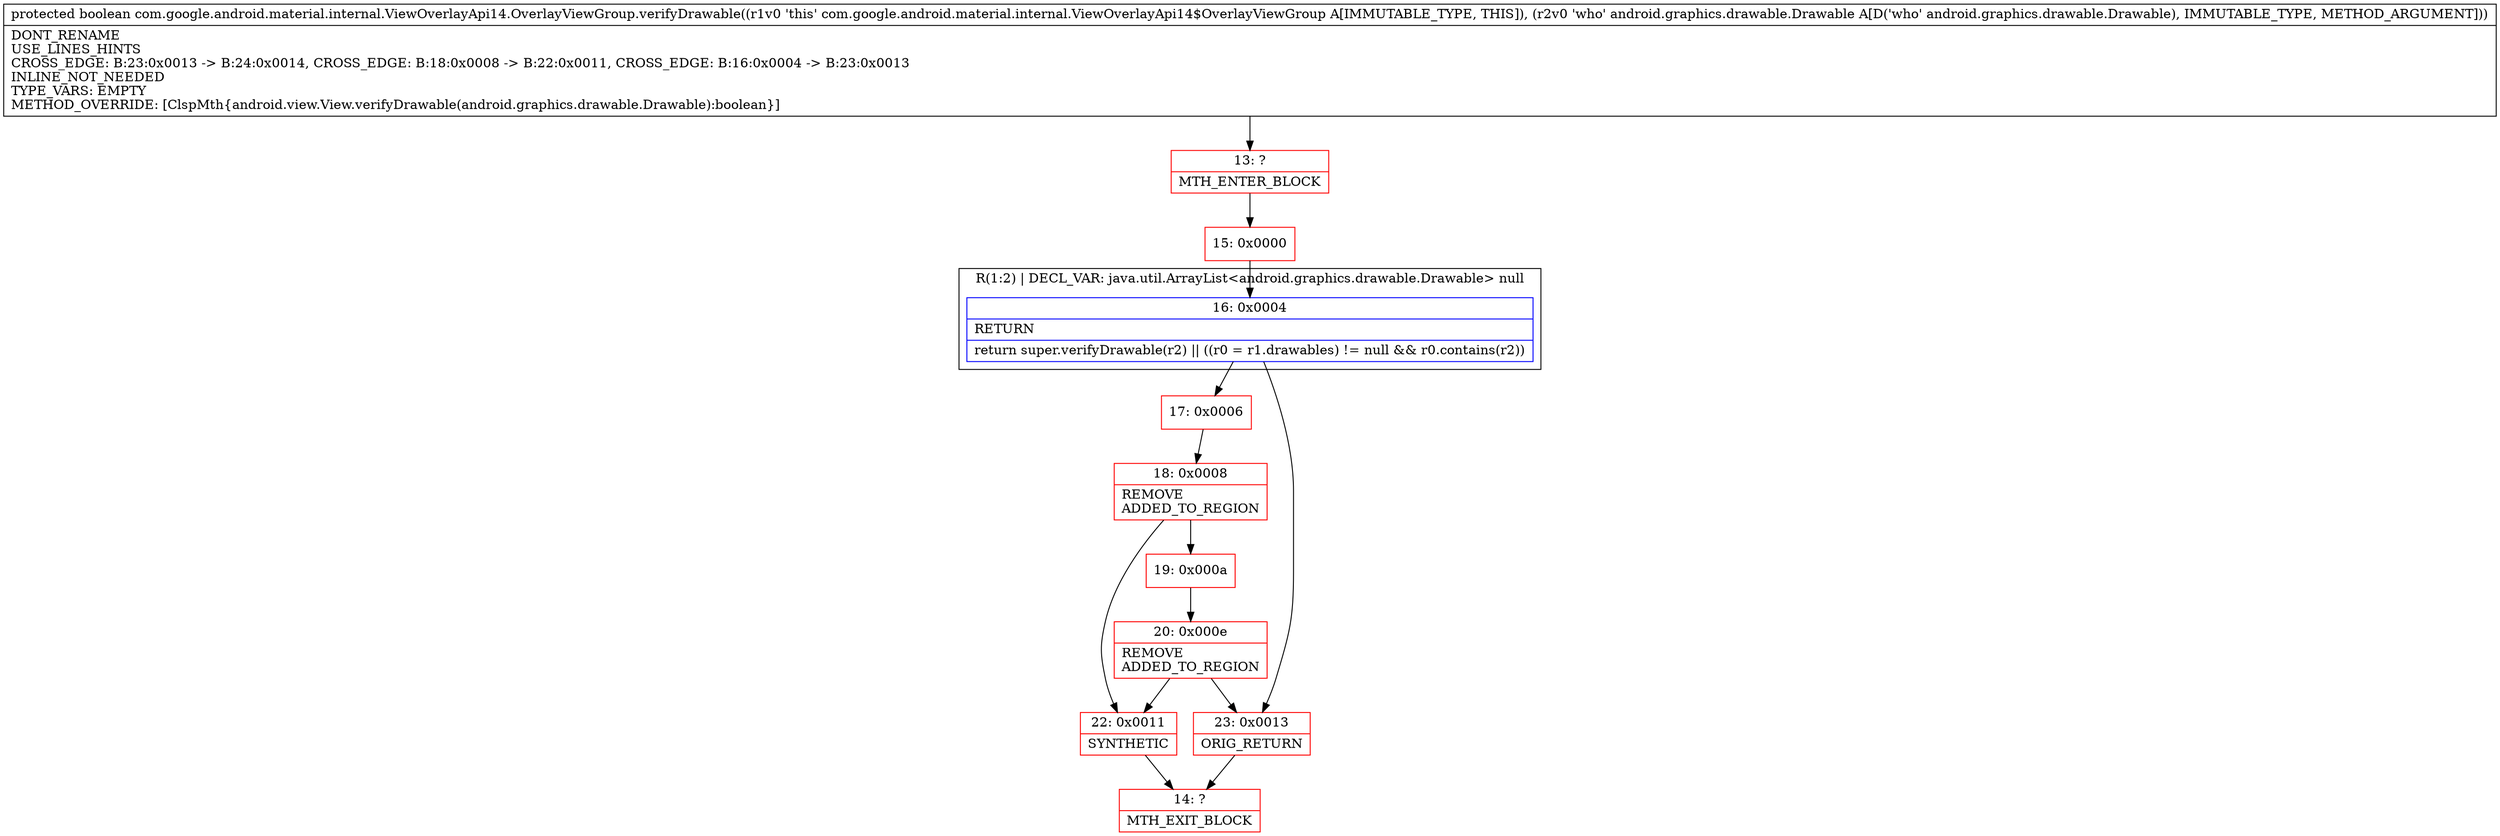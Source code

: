 digraph "CFG forcom.google.android.material.internal.ViewOverlayApi14.OverlayViewGroup.verifyDrawable(Landroid\/graphics\/drawable\/Drawable;)Z" {
subgraph cluster_Region_512926627 {
label = "R(1:2) | DECL_VAR: java.util.ArrayList\<android.graphics.drawable.Drawable\> null\l";
node [shape=record,color=blue];
Node_16 [shape=record,label="{16\:\ 0x0004|RETURN\l|return super.verifyDrawable(r2) \|\| ((r0 = r1.drawables) != null && r0.contains(r2))\l}"];
}
Node_13 [shape=record,color=red,label="{13\:\ ?|MTH_ENTER_BLOCK\l}"];
Node_15 [shape=record,color=red,label="{15\:\ 0x0000}"];
Node_17 [shape=record,color=red,label="{17\:\ 0x0006}"];
Node_18 [shape=record,color=red,label="{18\:\ 0x0008|REMOVE\lADDED_TO_REGION\l}"];
Node_19 [shape=record,color=red,label="{19\:\ 0x000a}"];
Node_20 [shape=record,color=red,label="{20\:\ 0x000e|REMOVE\lADDED_TO_REGION\l}"];
Node_22 [shape=record,color=red,label="{22\:\ 0x0011|SYNTHETIC\l}"];
Node_14 [shape=record,color=red,label="{14\:\ ?|MTH_EXIT_BLOCK\l}"];
Node_23 [shape=record,color=red,label="{23\:\ 0x0013|ORIG_RETURN\l}"];
MethodNode[shape=record,label="{protected boolean com.google.android.material.internal.ViewOverlayApi14.OverlayViewGroup.verifyDrawable((r1v0 'this' com.google.android.material.internal.ViewOverlayApi14$OverlayViewGroup A[IMMUTABLE_TYPE, THIS]), (r2v0 'who' android.graphics.drawable.Drawable A[D('who' android.graphics.drawable.Drawable), IMMUTABLE_TYPE, METHOD_ARGUMENT]))  | DONT_RENAME\lUSE_LINES_HINTS\lCROSS_EDGE: B:23:0x0013 \-\> B:24:0x0014, CROSS_EDGE: B:18:0x0008 \-\> B:22:0x0011, CROSS_EDGE: B:16:0x0004 \-\> B:23:0x0013\lINLINE_NOT_NEEDED\lTYPE_VARS: EMPTY\lMETHOD_OVERRIDE: [ClspMth\{android.view.View.verifyDrawable(android.graphics.drawable.Drawable):boolean\}]\l}"];
MethodNode -> Node_13;Node_16 -> Node_17;
Node_16 -> Node_23;
Node_13 -> Node_15;
Node_15 -> Node_16;
Node_17 -> Node_18;
Node_18 -> Node_19;
Node_18 -> Node_22;
Node_19 -> Node_20;
Node_20 -> Node_22;
Node_20 -> Node_23;
Node_22 -> Node_14;
Node_23 -> Node_14;
}

